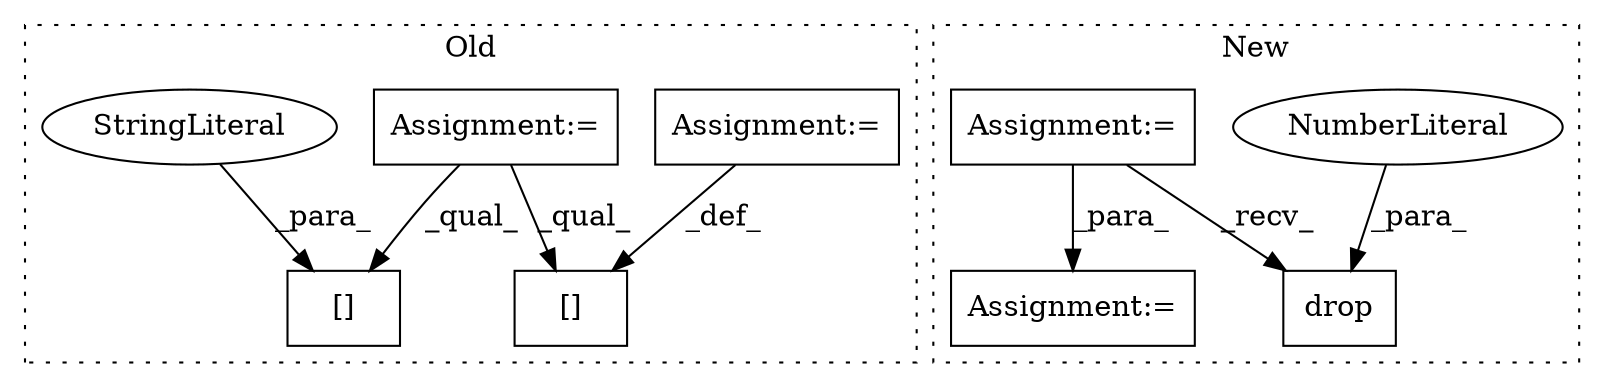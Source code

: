 digraph G {
subgraph cluster0 {
1 [label="[]" a="2" s="403,423" l="11,1" shape="box"];
4 [label="Assignment:=" a="7" s="424" l="1" shape="box"];
5 [label="Assignment:=" a="7" s="369" l="1" shape="box"];
7 [label="[]" a="2" s="686,714" l="13,1" shape="box"];
8 [label="StringLiteral" a="45" s="699" l="15" shape="ellipse"];
label = "Old";
style="dotted";
}
subgraph cluster1 {
2 [label="drop" a="32" s="665,697" l="5,1" shape="box"];
3 [label="NumberLiteral" a="34" s="696" l="1" shape="ellipse"];
6 [label="Assignment:=" a="7" s="508" l="1" shape="box"];
9 [label="Assignment:=" a="7" s="601" l="1" shape="box"];
label = "New";
style="dotted";
}
3 -> 2 [label="_para_"];
4 -> 1 [label="_def_"];
5 -> 7 [label="_qual_"];
5 -> 1 [label="_qual_"];
6 -> 9 [label="_para_"];
6 -> 2 [label="_recv_"];
8 -> 7 [label="_para_"];
}